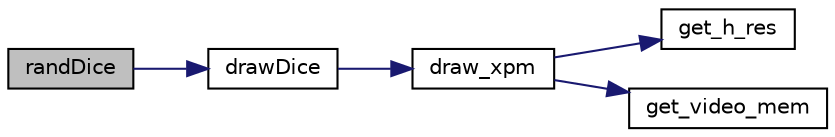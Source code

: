 digraph "randDice"
{
 // INTERACTIVE_SVG=YES
 // LATEX_PDF_SIZE
  bgcolor="transparent";
  edge [fontname="Helvetica",fontsize="10",labelfontname="Helvetica",labelfontsize="10"];
  node [fontname="Helvetica",fontsize="10",shape=record];
  rankdir="LR";
  Node23 [label="randDice",height=0.2,width=0.4,color="black", fillcolor="grey75", style="filled", fontcolor="black",tooltip=" "];
  Node23 -> Node24 [color="midnightblue",fontsize="10",style="solid",fontname="Helvetica"];
  Node24 [label="drawDice",height=0.2,width=0.4,color="black",URL="$game_8c.html#ad3d5c671521a730697bcdd67f20b0891",tooltip=" "];
  Node24 -> Node25 [color="midnightblue",fontsize="10",style="solid",fontname="Helvetica"];
  Node25 [label="draw_xpm",height=0.2,width=0.4,color="black",URL="$group__xpm.html#ga92528cf77a6ddfa6a4844c50896600a7",tooltip="draws xpm to a postion on the screen"];
  Node25 -> Node26 [color="midnightblue",fontsize="10",style="solid",fontname="Helvetica"];
  Node26 [label="get_h_res",height=0.2,width=0.4,color="black",URL="$group__video.html#ga3456b8539e4326dd13cbfc4f81b609f1",tooltip=" "];
  Node25 -> Node27 [color="midnightblue",fontsize="10",style="solid",fontname="Helvetica"];
  Node27 [label="get_video_mem",height=0.2,width=0.4,color="black",URL="$group__video.html#ga1d04069f4e8b1556a7a1ed2cd95bfdea",tooltip=" "];
}
